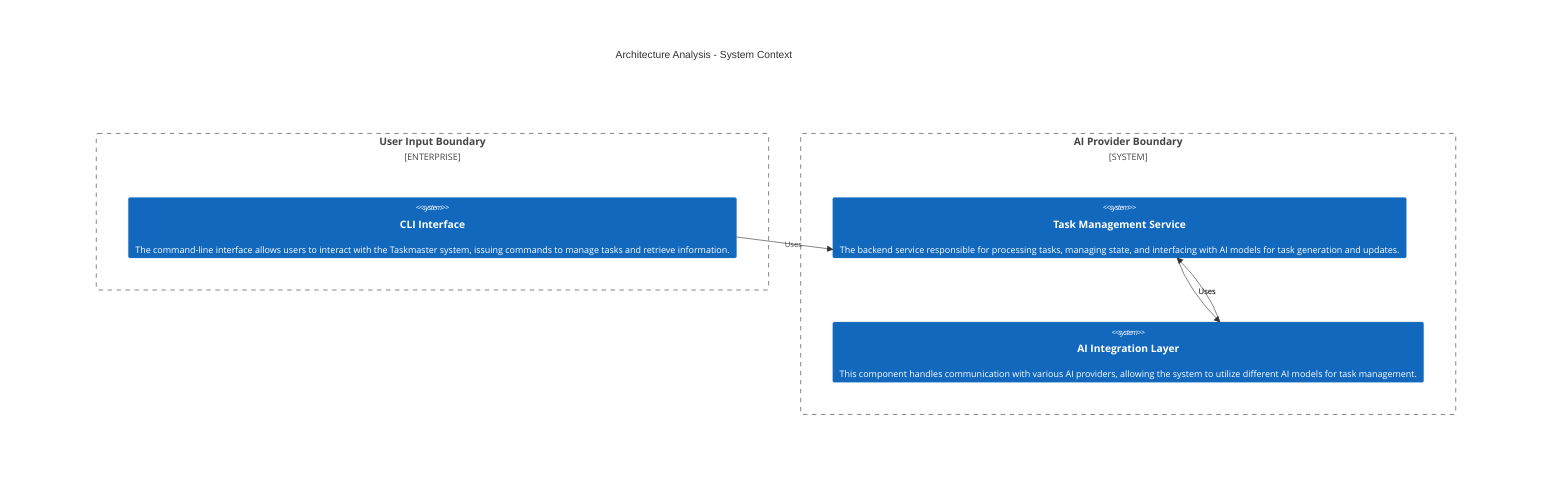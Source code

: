 C4Context
    title Architecture Analysis - System Context
    Enterprise_Boundary(tb_User_Input_Boundary, "User Input Boundary") {
        System(CLI_Interface, "CLI Interface", "The command-line interface allows users to interact with the Taskmaster system, issuing commands to manage tasks and retrieve information.")
        System(Task_Management_Service, "Task Management Service", "The backend service responsible for processing tasks, managing state, and interfacing with AI models for task generation and updates.")
    }
    System_Boundary(tb_AI_Provider_Boundary, "AI Provider Boundary") {
        System(Task_Management_Service, "Task Management Service", "The backend service responsible for processing tasks, managing state, and interfacing with AI models for task generation and updates.")
        System(AI_Integration_Layer, "AI Integration Layer", "This component handles communication with various AI providers, allowing the system to utilize different AI models for task management.")
    }

    Rel(CLI_Interface, Task_Management_Service, "Uses")
    Rel(Task_Management_Service, AI_Integration_Layer, "Uses")
    Rel(AI_Integration_Layer, Task_Management_Service, "Uses")